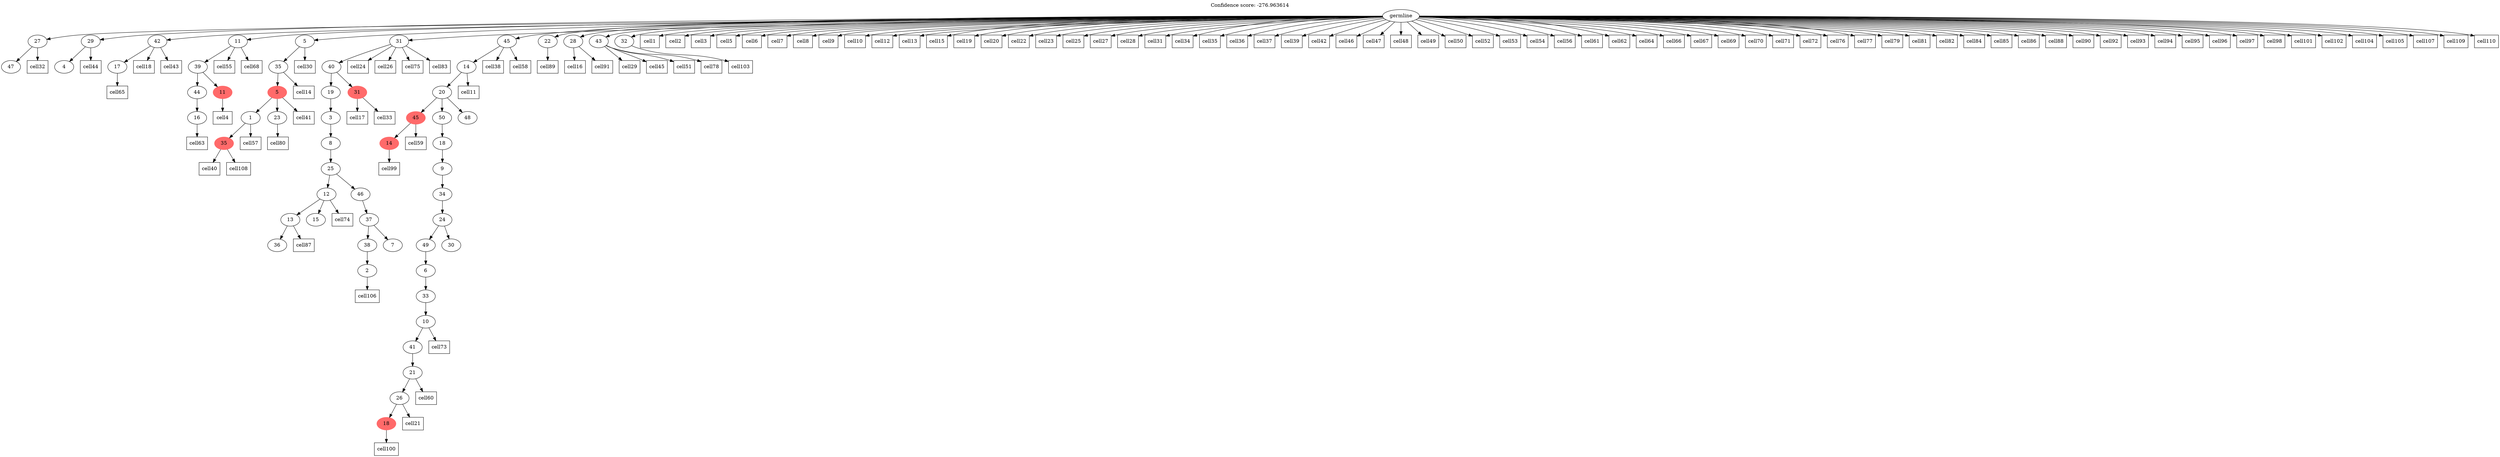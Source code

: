 digraph g {
	"54" -> "55";
	"55" [label="47"];
	"50" -> "51";
	"51" [label="4"];
	"48" -> "49";
	"49" [label="17"];
	"45" -> "46";
	"46" [label="16"];
	"44" -> "45";
	"45" [label="44"];
	"44" -> "47";
	"47" [color=indianred1, style=filled, label="11"];
	"43" -> "44";
	"44" [label="39"];
	"40" -> "41";
	"41" [color=indianred1, style=filled, label="35"];
	"39" -> "40";
	"40" [label="1"];
	"39" -> "42";
	"42" [label="23"];
	"38" -> "39";
	"39" [color=indianred1, style=filled, label="5"];
	"37" -> "38";
	"38" [label="35"];
	"34" -> "35";
	"35" [label="36"];
	"33" -> "34";
	"34" [label="13"];
	"33" -> "36";
	"36" [label="15"];
	"30" -> "31";
	"31" [label="2"];
	"29" -> "30";
	"30" [label="38"];
	"29" -> "32";
	"32" [label="7"];
	"28" -> "29";
	"29" [label="37"];
	"27" -> "28";
	"28" [label="46"];
	"27" -> "33";
	"33" [label="12"];
	"26" -> "27";
	"27" [label="25"];
	"25" -> "26";
	"26" [label="8"];
	"24" -> "25";
	"25" [label="3"];
	"22" -> "23";
	"23" [color=indianred1, style=filled, label="31"];
	"22" -> "24";
	"24" [label="19"];
	"21" -> "22";
	"22" [label="40"];
	"18" -> "19";
	"19" [color=indianred1, style=filled, label="14"];
	"15" -> "16";
	"16" [color=indianred1, style=filled, label="18"];
	"14" -> "15";
	"15" [label="26"];
	"13" -> "14";
	"14" [label="21"];
	"12" -> "13";
	"13" [label="41"];
	"11" -> "12";
	"12" [label="10"];
	"10" -> "11";
	"11" [label="33"];
	"9" -> "10";
	"10" [label="6"];
	"8" -> "9";
	"9" [label="49"];
	"8" -> "17";
	"17" [label="30"];
	"7" -> "8";
	"8" [label="24"];
	"6" -> "7";
	"7" [label="34"];
	"5" -> "6";
	"6" [label="9"];
	"4" -> "5";
	"5" [label="18"];
	"3" -> "4";
	"4" [label="50"];
	"3" -> "18";
	"18" [color=indianred1, style=filled, label="45"];
	"3" -> "20";
	"20" [label="48"];
	"2" -> "3";
	"3" [label="20"];
	"1" -> "2";
	"2" [label="14"];
	"0" -> "1";
	"1" [label="45"];
	"0" -> "21";
	"21" [label="31"];
	"0" -> "37";
	"37" [label="5"];
	"0" -> "43";
	"43" [label="11"];
	"0" -> "48";
	"48" [label="42"];
	"0" -> "50";
	"50" [label="29"];
	"0" -> "52";
	"52" [label="22"];
	"0" -> "53";
	"53" [label="28"];
	"0" -> "54";
	"54" [label="27"];
	"0" -> "56";
	"56" [label="43"];
	"0" -> "57";
	"57" [label="32"];
	"0" [label="germline"];
	"0" -> "cell1";
	"cell1" [shape=box];
	"0" -> "cell2";
	"cell2" [shape=box];
	"0" -> "cell3";
	"cell3" [shape=box];
	"47" -> "cell4";
	"cell4" [shape=box];
	"0" -> "cell5";
	"cell5" [shape=box];
	"0" -> "cell6";
	"cell6" [shape=box];
	"0" -> "cell7";
	"cell7" [shape=box];
	"0" -> "cell8";
	"cell8" [shape=box];
	"0" -> "cell9";
	"cell9" [shape=box];
	"0" -> "cell10";
	"cell10" [shape=box];
	"2" -> "cell11";
	"cell11" [shape=box];
	"0" -> "cell12";
	"cell12" [shape=box];
	"0" -> "cell13";
	"cell13" [shape=box];
	"38" -> "cell14";
	"cell14" [shape=box];
	"0" -> "cell15";
	"cell15" [shape=box];
	"53" -> "cell16";
	"cell16" [shape=box];
	"23" -> "cell17";
	"cell17" [shape=box];
	"48" -> "cell18";
	"cell18" [shape=box];
	"0" -> "cell19";
	"cell19" [shape=box];
	"0" -> "cell20";
	"cell20" [shape=box];
	"15" -> "cell21";
	"cell21" [shape=box];
	"0" -> "cell22";
	"cell22" [shape=box];
	"0" -> "cell23";
	"cell23" [shape=box];
	"21" -> "cell24";
	"cell24" [shape=box];
	"0" -> "cell25";
	"cell25" [shape=box];
	"21" -> "cell26";
	"cell26" [shape=box];
	"0" -> "cell27";
	"cell27" [shape=box];
	"0" -> "cell28";
	"cell28" [shape=box];
	"56" -> "cell29";
	"cell29" [shape=box];
	"37" -> "cell30";
	"cell30" [shape=box];
	"0" -> "cell31";
	"cell31" [shape=box];
	"54" -> "cell32";
	"cell32" [shape=box];
	"23" -> "cell33";
	"cell33" [shape=box];
	"0" -> "cell34";
	"cell34" [shape=box];
	"0" -> "cell35";
	"cell35" [shape=box];
	"0" -> "cell36";
	"cell36" [shape=box];
	"0" -> "cell37";
	"cell37" [shape=box];
	"1" -> "cell38";
	"cell38" [shape=box];
	"0" -> "cell39";
	"cell39" [shape=box];
	"41" -> "cell40";
	"cell40" [shape=box];
	"39" -> "cell41";
	"cell41" [shape=box];
	"0" -> "cell42";
	"cell42" [shape=box];
	"48" -> "cell43";
	"cell43" [shape=box];
	"50" -> "cell44";
	"cell44" [shape=box];
	"56" -> "cell45";
	"cell45" [shape=box];
	"0" -> "cell46";
	"cell46" [shape=box];
	"0" -> "cell47";
	"cell47" [shape=box];
	"0" -> "cell48";
	"cell48" [shape=box];
	"0" -> "cell49";
	"cell49" [shape=box];
	"0" -> "cell50";
	"cell50" [shape=box];
	"56" -> "cell51";
	"cell51" [shape=box];
	"0" -> "cell52";
	"cell52" [shape=box];
	"0" -> "cell53";
	"cell53" [shape=box];
	"0" -> "cell54";
	"cell54" [shape=box];
	"43" -> "cell55";
	"cell55" [shape=box];
	"0" -> "cell56";
	"cell56" [shape=box];
	"40" -> "cell57";
	"cell57" [shape=box];
	"1" -> "cell58";
	"cell58" [shape=box];
	"18" -> "cell59";
	"cell59" [shape=box];
	"14" -> "cell60";
	"cell60" [shape=box];
	"0" -> "cell61";
	"cell61" [shape=box];
	"0" -> "cell62";
	"cell62" [shape=box];
	"46" -> "cell63";
	"cell63" [shape=box];
	"0" -> "cell64";
	"cell64" [shape=box];
	"49" -> "cell65";
	"cell65" [shape=box];
	"0" -> "cell66";
	"cell66" [shape=box];
	"0" -> "cell67";
	"cell67" [shape=box];
	"43" -> "cell68";
	"cell68" [shape=box];
	"0" -> "cell69";
	"cell69" [shape=box];
	"0" -> "cell70";
	"cell70" [shape=box];
	"0" -> "cell71";
	"cell71" [shape=box];
	"0" -> "cell72";
	"cell72" [shape=box];
	"12" -> "cell73";
	"cell73" [shape=box];
	"33" -> "cell74";
	"cell74" [shape=box];
	"21" -> "cell75";
	"cell75" [shape=box];
	"0" -> "cell76";
	"cell76" [shape=box];
	"0" -> "cell77";
	"cell77" [shape=box];
	"56" -> "cell78";
	"cell78" [shape=box];
	"0" -> "cell79";
	"cell79" [shape=box];
	"42" -> "cell80";
	"cell80" [shape=box];
	"0" -> "cell81";
	"cell81" [shape=box];
	"0" -> "cell82";
	"cell82" [shape=box];
	"21" -> "cell83";
	"cell83" [shape=box];
	"0" -> "cell84";
	"cell84" [shape=box];
	"0" -> "cell85";
	"cell85" [shape=box];
	"0" -> "cell86";
	"cell86" [shape=box];
	"34" -> "cell87";
	"cell87" [shape=box];
	"0" -> "cell88";
	"cell88" [shape=box];
	"52" -> "cell89";
	"cell89" [shape=box];
	"0" -> "cell90";
	"cell90" [shape=box];
	"53" -> "cell91";
	"cell91" [shape=box];
	"0" -> "cell92";
	"cell92" [shape=box];
	"0" -> "cell93";
	"cell93" [shape=box];
	"0" -> "cell94";
	"cell94" [shape=box];
	"0" -> "cell95";
	"cell95" [shape=box];
	"0" -> "cell96";
	"cell96" [shape=box];
	"0" -> "cell97";
	"cell97" [shape=box];
	"0" -> "cell98";
	"cell98" [shape=box];
	"19" -> "cell99";
	"cell99" [shape=box];
	"16" -> "cell100";
	"cell100" [shape=box];
	"0" -> "cell101";
	"cell101" [shape=box];
	"0" -> "cell102";
	"cell102" [shape=box];
	"57" -> "cell103";
	"cell103" [shape=box];
	"0" -> "cell104";
	"cell104" [shape=box];
	"0" -> "cell105";
	"cell105" [shape=box];
	"31" -> "cell106";
	"cell106" [shape=box];
	"0" -> "cell107";
	"cell107" [shape=box];
	"41" -> "cell108";
	"cell108" [shape=box];
	"0" -> "cell109";
	"cell109" [shape=box];
	"0" -> "cell110";
	"cell110" [shape=box];
	labelloc="t";
	label="Confidence score: -276.963614";
}
